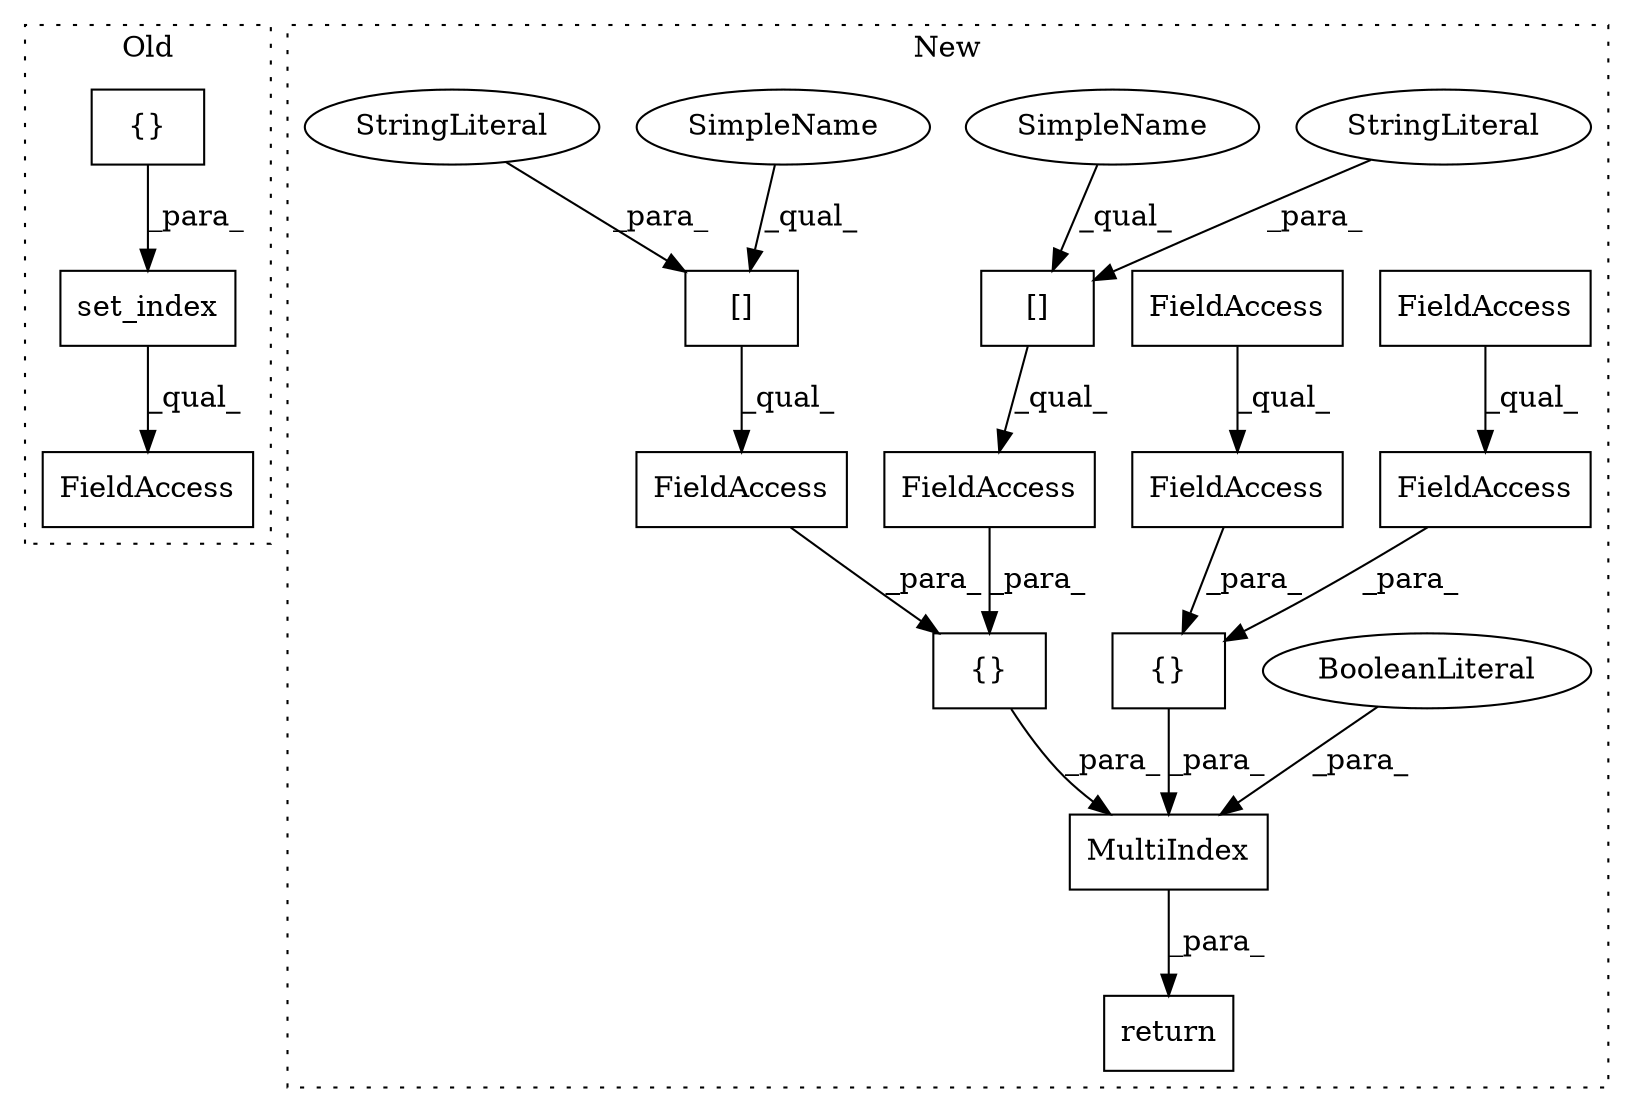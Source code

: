 digraph G {
subgraph cluster0 {
1 [label="{}" a="4" s="3418,3438" l="1,1" shape="box"];
4 [label="set_index" a="32" s="3396,3439" l="10,1" shape="box"];
6 [label="FieldAccess" a="22" s="3453" l="11" shape="box"];
label = "Old";
style="dotted";
}
subgraph cluster1 {
2 [label="MultiIndex" a="32" s="3612,3740" l="11,1" shape="box"];
3 [label="BooleanLiteral" a="9" s="3735" l="5" shape="ellipse"];
5 [label="{}" a="4" s="3679,3733" l="1,1" shape="box"];
7 [label="FieldAccess" a="22" s="3680" l="26" shape="box"];
8 [label="{}" a="4" s="3632,3668" l="1,1" shape="box"];
9 [label="[]" a="2" s="3680,3698" l="9,1" shape="box"];
10 [label="StringLiteral" a="45" s="3689" l="9" shape="ellipse"];
11 [label="FieldAccess" a="22" s="3707" l="26" shape="box"];
12 [label="[]" a="2" s="3707,3725" l="9,1" shape="box"];
13 [label="StringLiteral" a="45" s="3716" l="9" shape="ellipse"];
14 [label="FieldAccess" a="22" s="3633" l="17" shape="box"];
15 [label="FieldAccess" a="22" s="3651" l="17" shape="box"];
16 [label="FieldAccess" a="22" s="3633" l="10" shape="box"];
17 [label="FieldAccess" a="22" s="3651" l="10" shape="box"];
18 [label="return" a="41" s="3598" l="7" shape="box"];
19 [label="SimpleName" a="42" s="3680" l="8" shape="ellipse"];
20 [label="SimpleName" a="42" s="3707" l="8" shape="ellipse"];
label = "New";
style="dotted";
}
1 -> 4 [label="_para_"];
2 -> 18 [label="_para_"];
3 -> 2 [label="_para_"];
4 -> 6 [label="_qual_"];
5 -> 2 [label="_para_"];
7 -> 5 [label="_para_"];
8 -> 2 [label="_para_"];
9 -> 7 [label="_qual_"];
10 -> 9 [label="_para_"];
11 -> 5 [label="_para_"];
12 -> 11 [label="_qual_"];
13 -> 12 [label="_para_"];
14 -> 8 [label="_para_"];
15 -> 8 [label="_para_"];
16 -> 14 [label="_qual_"];
17 -> 15 [label="_qual_"];
19 -> 9 [label="_qual_"];
20 -> 12 [label="_qual_"];
}